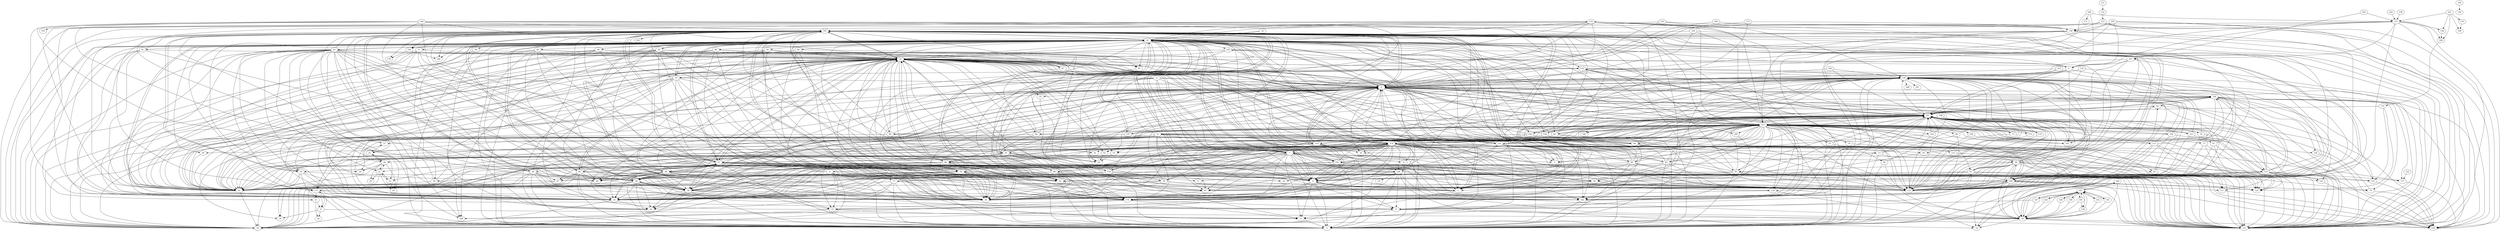 // 0:E:\Postgraduate_study\fastjson\src\main\java\com\alibaba\fastjson\JSON.java
// 1:E:\Postgraduate_study\fastjson\src\main\java\com\alibaba\fastjson\JSONArray.java
// 2:E:\Postgraduate_study\fastjson\src\main\java\com\alibaba\fastjson\JSONAware.java
// 3:E:\Postgraduate_study\fastjson\src\main\java\com\alibaba\fastjson\JSONException.java
// 4:E:\Postgraduate_study\fastjson\src\main\java\com\alibaba\fastjson\JSONObject.java
// 5:E:\Postgraduate_study\fastjson\src\main\java\com\alibaba\fastjson\JSONPObject.java
// 6:E:\Postgraduate_study\fastjson\src\main\java\com\alibaba\fastjson\JSONPatch.java
// 7:E:\Postgraduate_study\fastjson\src\main\java\com\alibaba\fastjson\JSONPath.java
// 8:E:\Postgraduate_study\fastjson\src\main\java\com\alibaba\fastjson\JSONPathException.java
// 9:E:\Postgraduate_study\fastjson\src\main\java\com\alibaba\fastjson\JSONReader.java
// 10:E:\Postgraduate_study\fastjson\src\main\java\com\alibaba\fastjson\JSONStreamAware.java
// 11:E:\Postgraduate_study\fastjson\src\main\java\com\alibaba\fastjson\JSONStreamContext.java
// 12:E:\Postgraduate_study\fastjson\src\main\java\com\alibaba\fastjson\JSONValidator.java
// 13:E:\Postgraduate_study\fastjson\src\main\java\com\alibaba\fastjson\JSONWriter.java
// 14:E:\Postgraduate_study\fastjson\src\main\java\com\alibaba\fastjson\PropertyNamingStrategy.java
// 15:E:\Postgraduate_study\fastjson\src\main\java\com\alibaba\fastjson\TypeReference.java
// 16:E:\Postgraduate_study\fastjson\src\main\java\com\alibaba\fastjson\annotation\JSONCreator.java
// 17:E:\Postgraduate_study\fastjson\src\main\java\com\alibaba\fastjson\annotation\JSONField.java
// 18:E:\Postgraduate_study\fastjson\src\main\java\com\alibaba\fastjson\annotation\JSONPOJOBuilder.java
// 19:E:\Postgraduate_study\fastjson\src\main\java\com\alibaba\fastjson\annotation\JSONType.java
// 20:E:\Postgraduate_study\fastjson\src\main\java\com\alibaba\fastjson\asm\ByteVector.java
// 21:E:\Postgraduate_study\fastjson\src\main\java\com\alibaba\fastjson\asm\ClassReader.java
// 22:E:\Postgraduate_study\fastjson\src\main\java\com\alibaba\fastjson\asm\ClassWriter.java
// 23:E:\Postgraduate_study\fastjson\src\main\java\com\alibaba\fastjson\asm\FieldWriter.java
// 24:E:\Postgraduate_study\fastjson\src\main\java\com\alibaba\fastjson\asm\Item.java
// 25:E:\Postgraduate_study\fastjson\src\main\java\com\alibaba\fastjson\asm\Label.java
// 26:E:\Postgraduate_study\fastjson\src\main\java\com\alibaba\fastjson\asm\MethodCollector.java
// 27:E:\Postgraduate_study\fastjson\src\main\java\com\alibaba\fastjson\asm\MethodVisitor.java
// 28:E:\Postgraduate_study\fastjson\src\main\java\com\alibaba\fastjson\asm\MethodWriter.java
// 29:E:\Postgraduate_study\fastjson\src\main\java\com\alibaba\fastjson\asm\Opcodes.java
// 30:E:\Postgraduate_study\fastjson\src\main\java\com\alibaba\fastjson\asm\Type.java
// 31:E:\Postgraduate_study\fastjson\src\main\java\com\alibaba\fastjson\asm\TypeCollector.java
// 32:E:\Postgraduate_study\fastjson\src\main\java\com\alibaba\fastjson\parser\DefaultExtJSONParser.java
// 33:E:\Postgraduate_study\fastjson\src\main\java\com\alibaba\fastjson\parser\DefaultJSONParser.java
// 34:E:\Postgraduate_study\fastjson\src\main\java\com\alibaba\fastjson\parser\Feature.java
// 35:E:\Postgraduate_study\fastjson\src\main\java\com\alibaba\fastjson\parser\JSONLexer.java
// 36:E:\Postgraduate_study\fastjson\src\main\java\com\alibaba\fastjson\parser\JSONLexerBase.java
// 37:E:\Postgraduate_study\fastjson\src\main\java\com\alibaba\fastjson\parser\JSONReaderScanner.java
// 38:E:\Postgraduate_study\fastjson\src\main\java\com\alibaba\fastjson\parser\JSONScanner.java
// 39:E:\Postgraduate_study\fastjson\src\main\java\com\alibaba\fastjson\parser\JSONToken.java
// 40:E:\Postgraduate_study\fastjson\src\main\java\com\alibaba\fastjson\parser\ParseContext.java
// 41:E:\Postgraduate_study\fastjson\src\main\java\com\alibaba\fastjson\parser\ParserConfig.java
// 42:E:\Postgraduate_study\fastjson\src\main\java\com\alibaba\fastjson\parser\SymbolTable.java
// 43:E:\Postgraduate_study\fastjson\src\main\java\com\alibaba\fastjson\parser\deserializer\ASMDeserializerFactory.java
// 44:E:\Postgraduate_study\fastjson\src\main\java\com\alibaba\fastjson\parser\deserializer\AbstractDateDeserializer.java
// 45:E:\Postgraduate_study\fastjson\src\main\java\com\alibaba\fastjson\parser\deserializer\ArrayListTypeFieldDeserializer.java
// 46:E:\Postgraduate_study\fastjson\src\main\java\com\alibaba\fastjson\parser\deserializer\AutowiredObjectDeserializer.java
// 47:E:\Postgraduate_study\fastjson\src\main\java\com\alibaba\fastjson\parser\deserializer\ContextObjectDeserializer.java
// 48:E:\Postgraduate_study\fastjson\src\main\java\com\alibaba\fastjson\parser\deserializer\DefaultFieldDeserializer.java
// 49:E:\Postgraduate_study\fastjson\src\main\java\com\alibaba\fastjson\parser\deserializer\EnumCreatorDeserializer.java
// 50:E:\Postgraduate_study\fastjson\src\main\java\com\alibaba\fastjson\parser\deserializer\EnumDeserializer.java
// 51:E:\Postgraduate_study\fastjson\src\main\java\com\alibaba\fastjson\parser\deserializer\ExtraProcessable.java
// 52:E:\Postgraduate_study\fastjson\src\main\java\com\alibaba\fastjson\parser\deserializer\ExtraProcessor.java
// 53:E:\Postgraduate_study\fastjson\src\main\java\com\alibaba\fastjson\parser\deserializer\ExtraTypeProvider.java
// 54:E:\Postgraduate_study\fastjson\src\main\java\com\alibaba\fastjson\parser\deserializer\FieldDeserializer.java
// 55:E:\Postgraduate_study\fastjson\src\main\java\com\alibaba\fastjson\parser\deserializer\FieldTypeResolver.java
// 56:E:\Postgraduate_study\fastjson\src\main\java\com\alibaba\fastjson\parser\deserializer\JSONPDeserializer.java
// 57:E:\Postgraduate_study\fastjson\src\main\java\com\alibaba\fastjson\parser\deserializer\JavaBeanDeserializer.java
// 58:E:\Postgraduate_study\fastjson\src\main\java\com\alibaba\fastjson\parser\deserializer\JavaObjectDeserializer.java
// 59:E:\Postgraduate_study\fastjson\src\main\java\com\alibaba\fastjson\parser\deserializer\Jdk8DateCodec.java
// 60:E:\Postgraduate_study\fastjson\src\main\java\com\alibaba\fastjson\parser\deserializer\MapDeserializer.java
// 61:E:\Postgraduate_study\fastjson\src\main\java\com\alibaba\fastjson\parser\deserializer\NumberDeserializer.java
// 62:E:\Postgraduate_study\fastjson\src\main\java\com\alibaba\fastjson\parser\deserializer\ObjectDeserializer.java
// 63:E:\Postgraduate_study\fastjson\src\main\java\com\alibaba\fastjson\parser\deserializer\OptionalCodec.java
// 64:E:\Postgraduate_study\fastjson\src\main\java\com\alibaba\fastjson\parser\deserializer\ParseProcess.java
// 65:E:\Postgraduate_study\fastjson\src\main\java\com\alibaba\fastjson\parser\deserializer\PropertyProcessable.java
// 66:E:\Postgraduate_study\fastjson\src\main\java\com\alibaba\fastjson\parser\deserializer\PropertyProcessableDeserializer.java
// 67:E:\Postgraduate_study\fastjson\src\main\java\com\alibaba\fastjson\parser\deserializer\ResolveFieldDeserializer.java
// 68:E:\Postgraduate_study\fastjson\src\main\java\com\alibaba\fastjson\parser\deserializer\SqlDateDeserializer.java
// 69:E:\Postgraduate_study\fastjson\src\main\java\com\alibaba\fastjson\parser\deserializer\StackTraceElementDeserializer.java
// 70:E:\Postgraduate_study\fastjson\src\main\java\com\alibaba\fastjson\parser\deserializer\ThrowableDeserializer.java
// 71:E:\Postgraduate_study\fastjson\src\main\java\com\alibaba\fastjson\parser\deserializer\TimeDeserializer.java
// 72:E:\Postgraduate_study\fastjson\src\main\java\com\alibaba\fastjson\serializer\ASMSerializerFactory.java
// 73:E:\Postgraduate_study\fastjson\src\main\java\com\alibaba\fastjson\serializer\AdderSerializer.java
// 74:E:\Postgraduate_study\fastjson\src\main\java\com\alibaba\fastjson\serializer\AfterFilter.java
// 75:E:\Postgraduate_study\fastjson\src\main\java\com\alibaba\fastjson\serializer\AnnotationSerializer.java
// 76:E:\Postgraduate_study\fastjson\src\main\java\com\alibaba\fastjson\serializer\AppendableSerializer.java
// 77:E:\Postgraduate_study\fastjson\src\main\java\com\alibaba\fastjson\serializer\ArraySerializer.java
// 78:E:\Postgraduate_study\fastjson\src\main\java\com\alibaba\fastjson\serializer\AtomicCodec.java
// 79:E:\Postgraduate_study\fastjson\src\main\java\com\alibaba\fastjson\serializer\AutowiredObjectSerializer.java
// 80:E:\Postgraduate_study\fastjson\src\main\java\com\alibaba\fastjson\serializer\AwtCodec.java
// 81:E:\Postgraduate_study\fastjson\src\main\java\com\alibaba\fastjson\serializer\BeanContext.java
// 82:E:\Postgraduate_study\fastjson\src\main\java\com\alibaba\fastjson\serializer\BeforeFilter.java
// 83:E:\Postgraduate_study\fastjson\src\main\java\com\alibaba\fastjson\serializer\BigDecimalCodec.java
// 84:E:\Postgraduate_study\fastjson\src\main\java\com\alibaba\fastjson\serializer\BigIntegerCodec.java
// 85:E:\Postgraduate_study\fastjson\src\main\java\com\alibaba\fastjson\serializer\BooleanCodec.java
// 86:E:\Postgraduate_study\fastjson\src\main\java\com\alibaba\fastjson\serializer\ByteBufferCodec.java
// 87:E:\Postgraduate_study\fastjson\src\main\java\com\alibaba\fastjson\serializer\CalendarCodec.java
// 88:E:\Postgraduate_study\fastjson\src\main\java\com\alibaba\fastjson\serializer\CharArrayCodec.java
// 89:E:\Postgraduate_study\fastjson\src\main\java\com\alibaba\fastjson\serializer\CharacterCodec.java
// 90:E:\Postgraduate_study\fastjson\src\main\java\com\alibaba\fastjson\serializer\ClobSerializer.java
// 91:E:\Postgraduate_study\fastjson\src\main\java\com\alibaba\fastjson\serializer\CollectionCodec.java
// 92:E:\Postgraduate_study\fastjson\src\main\java\com\alibaba\fastjson\serializer\ContextObjectSerializer.java
// 93:E:\Postgraduate_study\fastjson\src\main\java\com\alibaba\fastjson\serializer\ContextValueFilter.java
// 94:E:\Postgraduate_study\fastjson\src\main\java\com\alibaba\fastjson\serializer\DateCodec.java
// 95:E:\Postgraduate_study\fastjson\src\main\java\com\alibaba\fastjson\serializer\DoubleSerializer.java
// 96:E:\Postgraduate_study\fastjson\src\main\java\com\alibaba\fastjson\serializer\EnumSerializer.java
// 97:E:\Postgraduate_study\fastjson\src\main\java\com\alibaba\fastjson\serializer\EnumerationSerializer.java
// 98:E:\Postgraduate_study\fastjson\src\main\java\com\alibaba\fastjson\serializer\FieldSerializer.java
// 99:E:\Postgraduate_study\fastjson\src\main\java\com\alibaba\fastjson\serializer\FloatCodec.java
// 100:E:\Postgraduate_study\fastjson\src\main\java\com\alibaba\fastjson\serializer\GuavaCodec.java
// 101:E:\Postgraduate_study\fastjson\src\main\java\com\alibaba\fastjson\serializer\IntegerCodec.java
// 102:E:\Postgraduate_study\fastjson\src\main\java\com\alibaba\fastjson\serializer\JSONAwareSerializer.java
// 103:E:\Postgraduate_study\fastjson\src\main\java\com\alibaba\fastjson\serializer\JSONLibDataFormatSerializer.java
// 104:E:\Postgraduate_study\fastjson\src\main\java\com\alibaba\fastjson\serializer\JSONObjectCodec.java
// 105:E:\Postgraduate_study\fastjson\src\main\java\com\alibaba\fastjson\serializer\JSONSerializable.java
// 106:E:\Postgraduate_study\fastjson\src\main\java\com\alibaba\fastjson\serializer\JSONSerializableSerializer.java
// 107:E:\Postgraduate_study\fastjson\src\main\java\com\alibaba\fastjson\serializer\JSONSerializer.java
// 108:E:\Postgraduate_study\fastjson\src\main\java\com\alibaba\fastjson\serializer\JSONSerializerMap.java
// 109:E:\Postgraduate_study\fastjson\src\main\java\com\alibaba\fastjson\serializer\JavaBeanSerializer.java
// 110:E:\Postgraduate_study\fastjson\src\main\java\com\alibaba\fastjson\serializer\JodaCodec.java
// 111:E:\Postgraduate_study\fastjson\src\main\java\com\alibaba\fastjson\serializer\LabelFilter.java
// 112:E:\Postgraduate_study\fastjson\src\main\java\com\alibaba\fastjson\serializer\Labels.java
// 113:E:\Postgraduate_study\fastjson\src\main\java\com\alibaba\fastjson\serializer\ListSerializer.java
// 114:E:\Postgraduate_study\fastjson\src\main\java\com\alibaba\fastjson\serializer\LongCodec.java
// 115:E:\Postgraduate_study\fastjson\src\main\java\com\alibaba\fastjson\serializer\MapSerializer.java
// 116:E:\Postgraduate_study\fastjson\src\main\java\com\alibaba\fastjson\serializer\MiscCodec.java
// 117:E:\Postgraduate_study\fastjson\src\main\java\com\alibaba\fastjson\serializer\NameFilter.java
// 118:E:\Postgraduate_study\fastjson\src\main\java\com\alibaba\fastjson\serializer\ObjectArrayCodec.java
// 119:E:\Postgraduate_study\fastjson\src\main\java\com\alibaba\fastjson\serializer\ObjectSerializer.java
// 120:E:\Postgraduate_study\fastjson\src\main\java\com\alibaba\fastjson\serializer\PascalNameFilter.java
// 121:E:\Postgraduate_study\fastjson\src\main\java\com\alibaba\fastjson\serializer\PrimitiveArraySerializer.java
// 122:E:\Postgraduate_study\fastjson\src\main\java\com\alibaba\fastjson\serializer\PropertyFilter.java
// 123:E:\Postgraduate_study\fastjson\src\main\java\com\alibaba\fastjson\serializer\PropertyPreFilter.java
// 124:E:\Postgraduate_study\fastjson\src\main\java\com\alibaba\fastjson\serializer\ReferenceCodec.java
// 125:E:\Postgraduate_study\fastjson\src\main\java\com\alibaba\fastjson\serializer\SerialContext.java
// 126:E:\Postgraduate_study\fastjson\src\main\java\com\alibaba\fastjson\serializer\SerializeBeanInfo.java
// 127:E:\Postgraduate_study\fastjson\src\main\java\com\alibaba\fastjson\serializer\SerializeConfig.java
// 128:E:\Postgraduate_study\fastjson\src\main\java\com\alibaba\fastjson\serializer\SerializeFilter.java
// 129:E:\Postgraduate_study\fastjson\src\main\java\com\alibaba\fastjson\serializer\SerializeFilterable.java
// 130:E:\Postgraduate_study\fastjson\src\main\java\com\alibaba\fastjson\serializer\SerializeWriter.java
// 131:E:\Postgraduate_study\fastjson\src\main\java\com\alibaba\fastjson\serializer\SerializerFeature.java
// 132:E:\Postgraduate_study\fastjson\src\main\java\com\alibaba\fastjson\serializer\SimpleDateFormatSerializer.java
// 133:E:\Postgraduate_study\fastjson\src\main\java\com\alibaba\fastjson\serializer\SimplePropertyPreFilter.java
// 134:E:\Postgraduate_study\fastjson\src\main\java\com\alibaba\fastjson\serializer\StringCodec.java
// 135:E:\Postgraduate_study\fastjson\src\main\java\com\alibaba\fastjson\serializer\ToStringSerializer.java
// 136:E:\Postgraduate_study\fastjson\src\main\java\com\alibaba\fastjson\serializer\ValueFilter.java
// 137:E:\Postgraduate_study\fastjson\src\main\java\com\alibaba\fastjson\spi\Module.java
// 138:E:\Postgraduate_study\fastjson\src\main\java\com\alibaba\fastjson\support\config\FastJsonConfig.java
// 139:E:\Postgraduate_study\fastjson\src\main\java\com\alibaba\fastjson\support\geo\Feature.java
// 140:E:\Postgraduate_study\fastjson\src\main\java\com\alibaba\fastjson\support\geo\FeatureCollection.java
// 141:E:\Postgraduate_study\fastjson\src\main\java\com\alibaba\fastjson\support\geo\Geometry.java
// 142:E:\Postgraduate_study\fastjson\src\main\java\com\alibaba\fastjson\support\geo\GeometryCollection.java
// 143:E:\Postgraduate_study\fastjson\src\main\java\com\alibaba\fastjson\support\geo\LineString.java
// 144:E:\Postgraduate_study\fastjson\src\main\java\com\alibaba\fastjson\support\geo\MultiLineString.java
// 145:E:\Postgraduate_study\fastjson\src\main\java\com\alibaba\fastjson\support\geo\MultiPoint.java
// 146:E:\Postgraduate_study\fastjson\src\main\java\com\alibaba\fastjson\support\geo\MultiPolygon.java
// 147:E:\Postgraduate_study\fastjson\src\main\java\com\alibaba\fastjson\support\geo\Point.java
// 148:E:\Postgraduate_study\fastjson\src\main\java\com\alibaba\fastjson\support\geo\Polygon.java
// 149:E:\Postgraduate_study\fastjson\src\main\java\com\alibaba\fastjson\support\hsf\HSFJSONUtils.java
// 150:E:\Postgraduate_study\fastjson\src\main\java\com\alibaba\fastjson\support\hsf\MethodLocator.java
// 151:E:\Postgraduate_study\fastjson\src\main\java\com\alibaba\fastjson\support\jaxrs\FastJsonAutoDiscoverable.java
// 152:E:\Postgraduate_study\fastjson\src\main\java\com\alibaba\fastjson\support\jaxrs\FastJsonFeature.java
// 153:E:\Postgraduate_study\fastjson\src\main\java\com\alibaba\fastjson\support\jaxrs\FastJsonProvider.java
// 154:E:\Postgraduate_study\fastjson\src\main\java\com\alibaba\fastjson\support\moneta\MonetaCodec.java
// 155:E:\Postgraduate_study\fastjson\src\main\java\com\alibaba\fastjson\support\retrofit\Retrofit2ConverterFactory.java
// 156:E:\Postgraduate_study\fastjson\src\main\java\com\alibaba\fastjson\support\spring\FastJsonContainer.java
// 157:E:\Postgraduate_study\fastjson\src\main\java\com\alibaba\fastjson\support\spring\FastJsonHttpMessageConverter.java
// 158:E:\Postgraduate_study\fastjson\src\main\java\com\alibaba\fastjson\support\spring\FastJsonHttpMessageConverter4.java
// 159:E:\Postgraduate_study\fastjson\src\main\java\com\alibaba\fastjson\support\spring\FastJsonJsonView.java
// 160:E:\Postgraduate_study\fastjson\src\main\java\com\alibaba\fastjson\support\spring\FastJsonRedisSerializer.java
// 161:E:\Postgraduate_study\fastjson\src\main\java\com\alibaba\fastjson\support\spring\FastJsonViewResponseBodyAdvice.java
// 162:E:\Postgraduate_study\fastjson\src\main\java\com\alibaba\fastjson\support\spring\FastJsonpHttpMessageConverter4.java
// 163:E:\Postgraduate_study\fastjson\src\main\java\com\alibaba\fastjson\support\spring\FastJsonpResponseBodyAdvice.java
// 164:E:\Postgraduate_study\fastjson\src\main\java\com\alibaba\fastjson\support\spring\FastjsonSockJsMessageCodec.java
// 165:E:\Postgraduate_study\fastjson\src\main\java\com\alibaba\fastjson\support\spring\GenericFastJsonRedisSerializer.java
// 166:E:\Postgraduate_study\fastjson\src\main\java\com\alibaba\fastjson\support\spring\JSONPResponseBodyAdvice.java
// 167:E:\Postgraduate_study\fastjson\src\main\java\com\alibaba\fastjson\support\spring\MappingFastJsonValue.java
// 168:E:\Postgraduate_study\fastjson\src\main\java\com\alibaba\fastjson\support\spring\PropertyPreFilters.java
// 169:E:\Postgraduate_study\fastjson\src\main\java\com\alibaba\fastjson\support\spring\annotation\FastJsonFilter.java
// 170:E:\Postgraduate_study\fastjson\src\main\java\com\alibaba\fastjson\support\spring\annotation\FastJsonView.java
// 171:E:\Postgraduate_study\fastjson\src\main\java\com\alibaba\fastjson\support\spring\annotation\ResponseJSONP.java
// 172:E:\Postgraduate_study\fastjson\src\main\java\com\alibaba\fastjson\support\spring\messaging\MappingFastJsonMessageConverter.java
// 173:E:\Postgraduate_study\fastjson\src\main\java\com\alibaba\fastjson\support\springfox\SwaggerJsonSerializer.java
// 174:E:\Postgraduate_study\fastjson\src\main\java\com\alibaba\fastjson\util\ASMClassLoader.java
// 175:E:\Postgraduate_study\fastjson\src\main\java\com\alibaba\fastjson\util\ASMUtils.java
// 176:E:\Postgraduate_study\fastjson\src\main\java\com\alibaba\fastjson\util\AntiCollisionHashMap.java
// 177:E:\Postgraduate_study\fastjson\src\main\java\com\alibaba\fastjson\util\Base64.java
// 178:E:\Postgraduate_study\fastjson\src\main\java\com\alibaba\fastjson\util\BiFunction.java
// 179:E:\Postgraduate_study\fastjson\src\main\java\com\alibaba\fastjson\util\FieldInfo.java
// 180:E:\Postgraduate_study\fastjson\src\main\java\com\alibaba\fastjson\util\Function.java
// 181:E:\Postgraduate_study\fastjson\src\main\java\com\alibaba\fastjson\util\GenericArrayTypeImpl.java
// 182:E:\Postgraduate_study\fastjson\src\main\java\com\alibaba\fastjson\util\IOUtils.java
// 183:E:\Postgraduate_study\fastjson\src\main\java\com\alibaba\fastjson\util\IdentityHashMap.java
// 184:E:\Postgraduate_study\fastjson\src\main\java\com\alibaba\fastjson\util\JavaBeanInfo.java
// 185:E:\Postgraduate_study\fastjson\src\main\java\com\alibaba\fastjson\util\ModuleUtil.java
// 186:E:\Postgraduate_study\fastjson\src\main\java\com\alibaba\fastjson\util\ParameterizedTypeImpl.java
// 187:E:\Postgraduate_study\fastjson\src\main\java\com\alibaba\fastjson\util\RyuDouble.java
// 188:E:\Postgraduate_study\fastjson\src\main\java\com\alibaba\fastjson\util\RyuFloat.java
// 189:E:\Postgraduate_study\fastjson\src\main\java\com\alibaba\fastjson\util\ServiceLoader.java
// 190:E:\Postgraduate_study\fastjson\src\main\java\com\alibaba\fastjson\util\ThreadLocalCache.java
// 191:E:\Postgraduate_study\fastjson\src\main\java\com\alibaba\fastjson\util\TypeUtils.java
// 192:E:\Postgraduate_study\fastjson\src\main\java\com\alibaba\fastjson\util\UTF8Decoder.java
digraph
{
	110 -> 191;
	129 -> 82;
	165 -> 131;
	137 -> 41;
	5 -> 0;
	57 -> 33;
	157 -> 156;
	33 -> 65;
	99 -> 3;
	57 -> 34;
	57 -> 35;
	33 -> 67;
	57 -> 36;
	33 -> 60;
	7 -> 98;
	106 -> 105;
	33 -> 62;
	106 -> 107;
	33 -> 57;
	41 -> 15;
	41 -> 14;
	91 -> 33;
	41 -> 17;
	41 -> 16;
	41 -> 19;
	91 -> 35;
	79 -> 119;
	91 -> 39;
	173 -> 107;
	36 -> 0;
	119 -> 107;
	157 -> 168;
	129 -> 74;
	157 -> 167;
	33 -> 53;
	70 -> 191;
	33 -> 54;
	33 -> 55;
	57 -> 40;
	57 -> 41;
	36 -> 3;
	33 -> 51;
	152 -> 153;
	33 -> 52;
	106 -> 119;
	74 -> 107;
	57 -> 39;
	144 -> 141;
	129 -> 81;
	50 -> 62;
	87 -> 107;
	37 -> 182;
	57 -> 50;
	154 -> 62;
	173 -> 130;
	160 -> 138;
	33 -> 42;
	83 -> 62;
	33 -> 40;
	57 -> 54;
	33 -> 41;
	33 -> 39;
	33 -> 35;
	57 -> 48;
	33 -> 36;
	91 -> 191;
	33 -> 38;
	66 -> 65;
	149 -> 150;
	66 -> 62;
	57 -> 60;
	70 -> 179;
	87 -> 119;
	6 -> 19;
	7 -> 62;
	33 -> 34;
	157 -> 186;
	57 -> 62;
	173 -> 119;
	74 -> 128;
	57 -> 59;
	44 -> 3;
	6 -> 17;
	190 -> 192;
	61 -> 3;
	44 -> 0;
	15 -> 12;
	160 -> 0;
	49 -> 33;
	83 -> 33;
	83 -> 35;
	114 -> 119;
	95 -> 107;
	83 -> 39;
	91 -> 131;
	91 -> 130;
	98 -> 0;
	157 -> 128;
	87 -> 131;
	135 -> 107;
	91 -> 62;
	87 -> 130;
	110 -> 131;
	110 -> 130;
	33 -> 81;
	137 -> 62;
	157 -> 138;
	54 -> 191;
	136 -> 128;
	157 -> 131;
	135 -> 119;
	149 -> 191;
	58 -> 62;
	49 -> 62;
	33 -> 70;
	98 -> 19;
	83 -> 191;
	98 -> 17;
	45 -> 0;
	127 -> 3;
	127 -> 2;
	62 -> 0;
	114 -> 107;
	25 -> 28;
	127 -> 0;
	95 -> 119;
	41 -> 175;
	41 -> 174;
	153 -> 3;
	135 -> 130;
	153 -> 0;
	58 -> 39;
	102 -> 130;
	96 -> 119;
	7 -> 8;
	25 -> 20;
	7 -> 3;
	41 -> 99;
	33 -> 191;
	7 -> 4;
	89 -> 39;
	110 -> 107;
	7 -> 0;
	7 -> 1;
	54 -> 3;
	54 -> 179;
	7 -> 2;
	7 -> 127;
	41 -> 179;
	179 -> 191;
	146 -> 19;
	95 -> 130;
	56 -> 33;
	95 -> 131;
	179 -> 12;
	41 -> 91;
	179 -> 15;
	89 -> 33;
	41 -> 94;
	114 -> 62;
	41 -> 88;
	41 -> 87;
	41 -> 89;
	23 -> 22;
	48 -> 62;
	179 -> 17;
	23 -> 20;
	179 -> 186;
	7 -> 109;
	41 -> 191;
	41 -> 80;
	99 -> 33;
	89 -> 62;
	41 -> 84;
	41 -> 83;
	41 -> 86;
	41 -> 85;
	148 -> 141;
	41 -> 78;
	87 -> 182;
	96 -> 130;
	48 -> 54;
	144 -> 19;
	48 -> 57;
	48 -> 58;
	41 -> 186;
	41 -> 185;
	48 -> 39;
	41 -> 184;
	41 -> 183;
	41 -> 182;
	7 -> 119;
	41 -> 180;
	41 -> 71;
	41 -> 70;
	59 -> 92;
	41 -> 66;
	41 -> 65;
	99 -> 39;
	58 -> 33;
	41 -> 68;
	110 -> 119;
	48 -> 40;
	41 -> 69;
	48 -> 41;
	4 -> 1;
	99 -> 35;
	4 -> 0;
	4 -> 3;
	41 -> 189;
	48 -> 47;
	66 -> 39;
	6 -> 7;
	6 -> 4;
	6 -> 3;
	6 -> 0;
	56 -> 62;
	41 -> 60;
	38 -> 175;
	41 -> 62;
	41 -> 61;
	41 -> 63;
	41 -> 54;
	41 -> 57;
	41 -> 56;
	41 -> 59;
	41 -> 58;
	143 -> 141;
	48 -> 33;
	45 -> 186;
	84 -> 39;
	96 -> 3;
	48 -> 17;
	31 -> 19;
	101 -> 130;
	101 -> 131;
	38 -> 182;
	84 -> 33;
	84 -> 35;
	99 -> 62;
	41 -> 50;
	153 -> 138;
	41 -> 43;
	41 -> 46;
	118 -> 1;
	41 -> 45;
	41 -> 48;
	153 -> 131;
	41 -> 49;
	6 -> 38;
	92 -> 81;
	6 -> 34;
	6 -> 36;
	102 -> 119;
	56 -> 42;
	101 -> 107;
	38 -> 191;
	31 -> 26;
	41 -> 42;
	60 -> 4;
	60 -> 3;
	60 -> 1;
	60 -> 0;
	41 -> 34;
	31 -> 30;
	151 -> 152;
	56 -> 39;
	153 -> 128;
	56 -> 36;
	154 -> 33;
	145 -> 141;
	129 -> 93;
	102 -> 107;
	101 -> 119;
	41 -> 31;
	41 -> 21;
	84 -> 62;
	66 -> 33;
	45 -> 179;
	31 -> 175;
	80 -> 0;
	59 -> 47;
	36 -> 191;
	88 -> 33;
	80 -> 3;
	116 -> 182;
	89 -> 191;
	86 -> 119;
	33 -> 114;
	132 -> 130;
	72 -> 17;
	72 -> 19;
	100 -> 107;
	63 -> 191;
	113 -> 107;
	118 -> 125;
	59 -> 39;
	113 -> 109;
	59 -> 38;
	118 -> 35;
	59 -> 35;
	33 -> 127;
	118 -> 119;
	59 -> 36;
	59 -> 33;
	118 -> 39;
	1 -> 41;
	86 -> 107;
	118 -> 33;
	72 -> 27;
	100 -> 119;
	72 -> 28;
	72 -> 29;
	9 -> 3;
	72 -> 22;
	72 -> 23;
	72 -> 25;
	48 -> 3;
	118 -> 107;
	132 -> 119;
	33 -> 134;
	7 -> 184;
	7 -> 182;
	33 -> 7;
	33 -> 0;
	33 -> 1;
	107 -> 3;
	107 -> 0;
	33 -> 4;
	86 -> 130;
	33 -> 3;
	116 -> 191;
	17 -> 131;
	7 -> 191;
	134 -> 107;
	36 -> 182;
	35 -> 34;
	185 -> 178;
	139 -> 19;
	118 -> 62;
	59 -> 81;
	111 -> 128;
	109 -> 17;
	109 -> 19;
	134 -> 119;
	63 -> 3;
	137 -> 119;
	109 -> 14;
	185 -> 180;
	137 -> 127;
	88 -> 62;
	35 -> 42;
	8 -> 3;
	68 -> 39;
	49 -> 3;
	68 -> 38;
	78 -> 1;
	113 -> 130;
	68 -> 44;
	164 -> 107;
	113 -> 131;
	7 -> 179;
	84 -> 191;
	94 -> 3;
	59 -> 62;
	118 -> 40;
	33 -> 179;
	115 -> 109;
	115 -> 107;
	174 -> 82;
	174 -> 81;
	162 -> 157;
	52 -> 64;
	61 -> 191;
	89 -> 130;
	113 -> 125;
	72 -> 30;
	134 -> 130;
	134 -> 131;
	130 -> 182;
	94 -> 0;
	130 -> 188;
	130 -> 187;
	164 -> 130;
	161 -> 157;
	161 -> 156;
	174 -> 93;
	174 -> 92;
	68 -> 62;
	72 -> 41;
	4 -> 191;
	88 -> 35;
	138 -> 34;
	113 -> 119;
	88 -> 39;
	38 -> 0;
	161 -> 169;
	161 -> 168;
	38 -> 3;
	113 -> 191;
	90 -> 3;
	115 -> 129;
	115 -> 127;
	161 -> 170;
	138 -> 41;
	116 -> 107;
	115 -> 125;
	115 -> 122;
	115 -> 123;
	98 -> 95;
	81 -> 179;
	89 -> 119;
	98 -> 92;
	98 -> 99;
	32 -> 41;
	66 -> 3;
	5 -> 12;
	83 -> 130;
	83 -> 131;
	115 -> 119;
	168 -> 133;
	115 -> 117;
	118 -> 191;
	9 -> 35;
	9 -> 34;
	165 -> 0;
	9 -> 33;
	9 -> 39;
	9 -> 37;
	98 -> 81;
	191 -> 87;
	89 -> 107;
	130 -> 131;
	165 -> 41;
	175 -> 17;
	155 -> 34;
	138 -> 64;
	167 -> 130;
	167 -> 131;
	50 -> 3;
	114 -> 130;
	114 -> 131;
	155 -> 41;
	116 -> 119;
	9 -> 12;
	9 -> 11;
	115 -> 131;
	9 -> 15;
	115 -> 130;
	109 -> 3;
	175 -> 21;
	109 -> 0;
	9 -> 191;
	84 -> 130;
	84 -> 131;
	82 -> 107;
	15 -> 186;
	191 -> 36;
	191 -> 38;
	37 -> 0;
	19 -> 41;
	55 -> 64;
	165 -> 182;
	37 -> 3;
	85 -> 107;
	191 -> 33;
	191 -> 34;
	85 -> 62;
	116 -> 130;
	116 -> 131;
	19 -> 131;
	132 -> 107;
	164 -> 0;
	166 -> 157;
	19 -> 34;
	85 -> 119;
	117 -> 128;
	191 -> 41;
	19 -> 128;
	32 -> 33;
	191 -> 1;
	191 -> 4;
	191 -> 3;
	22 -> 20;
	22 -> 23;
	191 -> 0;
	145 -> 19;
	82 -> 128;
	68 -> 191;
	84 -> 119;
	166 -> 171;
	83 -> 107;
	191 -> 50;
	191 -> 57;
	22 -> 30;
	114 -> 191;
	15 -> 191;
	65 -> 64;
	33 -> 101;
	84 -> 107;
	166 -> 182;
	83 -> 119;
	118 -> 130;
	191 -> 62;
	22 -> 24;
	118 -> 131;
	85 -> 39;
	67 -> 191;
	85 -> 33;
	19 -> 14;
	191 -> 5;
	22 -> 28;
	85 -> 35;
	189 -> 182;
	5 -> 107;
	5 -> 105;
	116 -> 10;
	120 -> 117;
	78 -> 62;
	93 -> 128;
	43 -> 191;
	45 -> 54;
	109 -> 179;
	138 -> 128;
	138 -> 127;
	184 -> 175;
	133 -> 107;
	184 -> 179;
	80 -> 130;
	80 -> 131;
	62 -> 41;
	54 -> 81;
	98 -> 130;
	62 -> 33;
	43 -> 182;
	98 -> 131;
	62 -> 34;
	43 -> 184;
	72 -> 131;
	45 -> 62;
	0 -> 109;
	0 -> 105;
	0 -> 107;
	43 -> 179;
	43 -> 175;
	191 -> 14;
	133 -> 123;
	86 -> 33;
	191 -> 17;
	133 -> 125;
	43 -> 174;
	104 -> 130;
	59 -> 4;
	191 -> 19;
	86 -> 39;
	163 -> 167;
	149 -> 40;
	149 -> 42;
	68 -> 3;
	184 -> 191;
	45 -> 33;
	101 -> 62;
	167 -> 5;
	45 -> 34;
	45 -> 35;
	68 -> 0;
	80 -> 107;
	87 -> 94;
	87 -> 92;
	59 -> 0;
	85 -> 130;
	91 -> 1;
	85 -> 131;
	13 -> 107;
	0 -> 119;
	45 -> 39;
	5 -> 131;
	36 -> 35;
	5 -> 130;
	1 -> 191;
	36 -> 34;
	138 -> 131;
	98 -> 115;
	149 -> 33;
	149 -> 36;
	149 -> 35;
	98 -> 119;
	80 -> 119;
	45 -> 40;
	45 -> 41;
	149 -> 39;
	110 -> 92;
	12 -> 3;
	142 -> 19;
	86 -> 62;
	141 -> 19;
	69 -> 62;
	159 -> 138;
	98 -> 107;
	45 -> 12;
	98 -> 109;
	159 -> 131;
	175 -> 31;
	184 -> 131;
	109 -> 131;
	109 -> 130;
	109 -> 129;
	83 -> 3;
	109 -> 126;
	110 -> 81;
	85 -> 191;
	109 -> 125;
	45 -> 15;
	109 -> 128;
	109 -> 127;
	78 -> 33;
	54 -> 41;
	78 -> 35;
	141 -> 139;
	163 -> 157;
	141 -> 140;
	182 -> 3;
	141 -> 142;
	167 -> 105;
	167 -> 107;
	53 -> 64;
	87 -> 81;
	109 -> 119;
	69 -> 39;
	87 -> 47;
	72 -> 125;
	149 -> 4;
	54 -> 33;
	13 -> 130;
	13 -> 131;
	72 -> 126;
	149 -> 1;
	72 -> 129;
	149 -> 0;
	166 -> 5;
	112 -> 111;
	84 -> 3;
	67 -> 1;
	78 -> 39;
	159 -> 5;
	109 -> 111;
	159 -> 0;
	109 -> 107;
	71 -> 62;
	44 -> 34;
	44 -> 33;
	159 -> 128;
	13 -> 3;
	69 -> 34;
	69 -> 35;
	108 -> 119;
	87 -> 62;
	69 -> 33;
	155 -> 131;
	63 -> 119;
	102 -> 2;
	110 -> 0;
	44 -> 39;
	155 -> 138;
	44 -> 38;
	99 -> 191;
	148 -> 19;
	110 -> 4;
	44 -> 36;
	44 -> 35;
	142 -> 141;
	94 -> 62;
	61 -> 39;
	44 -> 41;
	174 -> 62;
	61 -> 35;
	61 -> 34;
	61 -> 33;
	103 -> 107;
	94 -> 182;
	63 -> 107;
	147 -> 141;
	134 -> 35;
	134 -> 33;
	44 -> 47;
	134 -> 39;
	0 -> 182;
	174 -> 74;
	103 -> 119;
	61 -> 62;
	72 -> 81;
	71 -> 36;
	109 -> 81;
	71 -> 35;
	109 -> 82;
	71 -> 33;
	141 -> 143;
	71 -> 39;
	141 -> 144;
	174 -> 46;
	141 -> 145;
	71 -> 38;
	141 -> 146;
	141 -> 147;
	141 -> 148;
	174 -> 48;
	68 -> 36;
	68 -> 33;
	63 -> 130;
	44 -> 62;
	174 -> 42;
	174 -> 41;
	174 -> 40;
	0 -> 191;
	109 -> 74;
	154 -> 130;
	116 -> 62;
	174 -> 57;
	155 -> 127;
	98 -> 191;
	124 -> 39;
	184 -> 34;
	130 -> 3;
	130 -> 0;
	174 -> 54;
	103 -> 130;
	174 -> 53;
	174 -> 52;
	174 -> 51;
	124 -> 33;
	1 -> 12;
	48 -> 179;
	0 -> 127;
	146 -> 141;
	0 -> 128;
	0 -> 129;
	104 -> 119;
	134 -> 62;
	36 -> 42;
	36 -> 39;
	36 -> 38;
	103 -> 4;
	154 -> 119;
	104 -> 115;
	109 -> 98;
	101 -> 39;
	116 -> 41;
	21 -> 26;
	174 -> 36;
	174 -> 35;
	174 -> 34;
	38 -> 42;
	174 -> 33;
	0 -> 130;
	174 -> 39;
	0 -> 131;
	174 -> 38;
	174 -> 37;
	184 -> 16;
	98 -> 179;
	184 -> 17;
	184 -> 14;
	21 -> 31;
	104 -> 107;
	184 -> 18;
	184 -> 19;
	101 -> 33;
	139 -> 141;
	101 -> 35;
	28 -> 20;
	38 -> 36;
	38 -> 39;
	69 -> 3;
	38 -> 34;
	94 -> 38;
	38 -> 35;
	94 -> 39;
	116 -> 33;
	94 -> 36;
	28 -> 29;
	44 -> 191;
	116 -> 35;
	69 -> 0;
	28 -> 27;
	28 -> 24;
	94 -> 33;
	28 -> 25;
	28 -> 22;
	94 -> 191;
	116 -> 39;
	138 -> 182;
	99 -> 131;
	99 -> 130;
	124 -> 62;
	46 -> 62;
	28 -> 30;
	75 -> 3;
	174 -> 13;
	75 -> 0;
	94 -> 44;
	75 -> 4;
	174 -> 15;
	174 -> 9;
	13 -> 11;
	174 -> 10;
	174 -> 8;
	154 -> 107;
	126 -> 19;
	174 -> 4;
	174 -> 7;
	100 -> 130;
	174 -> 1;
	174 -> 0;
	174 -> 3;
	174 -> 2;
	72 -> 3;
	60 -> 39;
	43 -> 33;
	56 -> 5;
	73 -> 119;
	56 -> 3;
	78 -> 131;
	60 -> 33;
	60 -> 34;
	60 -> 35;
	78 -> 130;
	191 -> 179;
	191 -> 178;
	147 -> 19;
	172 -> 138;
	147 -> 17;
	43 -> 25;
	47 -> 62;
	43 -> 23;
	43 -> 29;
	99 -> 119;
	59 -> 119;
	127 -> 63;
	43 -> 27;
	43 -> 28;
	43 -> 40;
	43 -> 41;
	43 -> 42;
	60 -> 40;
	60 -> 41;
	50 -> 191;
	60 -> 47;
	127 -> 59;
	43 -> 36;
	43 -> 34;
	43 -> 35;
	94 -> 107;
	43 -> 39;
	41 -> 110;
	115 -> 4;
	115 -> 0;
	121 -> 107;
	105 -> 107;
	60 -> 57;
	73 -> 130;
	41 -> 118;
	41 -> 116;
	41 -> 114;
	43 -> 22;
	60 -> 62;
	121 -> 119;
	92 -> 119;
	97 -> 130;
	191 -> 186;
	100 -> 4;
	174 -> 109;
	97 -> 131;
	191 -> 185;
	174 -> 107;
	191 -> 182;
	191 -> 180;
	87 -> 0;
	191 -> 181;
	59 -> 107;
	99 -> 107;
	41 -> 101;
	41 -> 100;
	4 -> 34;
	94 -> 130;
	94 -> 131;
	101 -> 3;
	114 -> 39;
	101 -> 4;
	127 -> 191;
	191 -> 126;
	97 -> 125;
	129 -> 130;
	129 -> 131;
	154 -> 4;
	75 -> 107;
	191 -> 131;
	129 -> 136;
	175 -> 182;
	114 -> 35;
	107 -> 119;
	41 -> 137;
	114 -> 33;
	41 -> 134;
	127 -> 189;
	143 -> 19;
	97 -> 119;
	129 -> 128;
	4 -> 41;
	127 -> 183;
	127 -> 99;
	129 -> 122;
	129 -> 123;
	127 -> 94;
	57 -> 191;
	127 -> 91;
	127 -> 98;
	158 -> 157;
	41 -> 124;
	127 -> 97;
	127 -> 96;
	127 -> 95;
	175 -> 191;
	41 -> 154;
	4 -> 12;
	43 -> 50;
	63 -> 39;
	127 -> 179;
	107 -> 131;
	107 -> 130;
	97 -> 107;
	127 -> 90;
	43 -> 54;
	140 -> 139;
	107 -> 134;
	4 -> 15;
	63 -> 33;
	57 -> 184;
	127 -> 175;
	41 -> 0;
	127 -> 174;
	127 -> 173;
	156 -> 168;
	41 -> 4;
	116 -> 4;
	41 -> 3;
	127 -> 89;
	116 -> 7;
	41 -> 1;
	116 -> 0;
	41 -> 7;
	59 -> 130;
	41 -> 5;
	59 -> 131;
	116 -> 3;
	127 -> 83;
	101 -> 191;
	4 -> 17;
	127 -> 80;
	127 -> 87;
	127 -> 86;
	127 -> 85;
	94 -> 119;
	127 -> 84;
	140 -> 141;
	172 -> 0;
	57 -> 179;
	43 -> 62;
	155 -> 0;
	96 -> 107;
	172 -> 4;
	107 -> 125;
	73 -> 107;
	88 -> 0;
	88 -> 3;
	126 -> 179;
	127 -> 79;
	127 -> 78;
	127 -> 77;
	127 -> 72;
	107 -> 127;
	107 -> 129;
	43 -> 57;
	127 -> 76;
	127 -> 75;
	127 -> 73;
	7 -> 12;
	127 -> 154;
	76 -> 119;
	153 -> 34;
	59 -> 191;
	0 -> 41;
	129 -> 0;
	87 -> 33;
	63 -> 62;
	108 -> 127;
	123 -> 107;
	91 -> 109;
	87 -> 39;
	122 -> 128;
	87 -> 35;
	91 -> 107;
	0 -> 35;
	0 -> 36;
	0 -> 38;
	0 -> 39;
	184 -> 0;
	100 -> 62;
	0 -> 33;
	0 -> 34;
	80 -> 62;
	159 -> 182;
	0 -> 1;
	70 -> 3;
	0 -> 3;
	0 -> 2;
	90 -> 119;
	0 -> 4;
	70 -> 0;
	174 -> 186;
	127 -> 135;
	42 -> 0;
	127 -> 134;
	174 -> 184;
	77 -> 107;
	174 -> 182;
	127 -> 137;
	91 -> 119;
	129 -> 117;
	127 -> 131;
	70 -> 62;
	184 -> 3;
	58 -> 191;
	80 -> 33;
	129 -> 111;
	80 -> 39;
	174 -> 179;
	85 -> 3;
	27 -> 25;
	80 -> 35;
	127 -> 124;
	17 -> 34;
	127 -> 121;
	127 -> 128;
	174 -> 191;
	67 -> 54;
	127 -> 126;
	110 -> 62;
	70 -> 57;
	0 -> 15;
	129 -> 107;
	70 -> 54;
	76 -> 107;
	0 -> 19;
	57 -> 4;
	75 -> 119;
	0 -> 10;
	80 -> 40;
	0 -> 12;
	57 -> 0;
	57 -> 3;
	127 -> 129;
	91 -> 125;
	127 -> 113;
	127 -> 110;
	7 -> 57;
	127 -> 116;
	127 -> 115;
	127 -> 114;
	92 -> 107;
	7 -> 54;
	70 -> 41;
	71 -> 3;
	77 -> 125;
	100 -> 33;
	174 -> 119;
	124 -> 119;
	174 -> 117;
	127 -> 119;
	127 -> 118;
	174 -> 112;
	174 -> 111;
	174 -> 131;
	127 -> 102;
	127 -> 101;
	174 -> 130;
	127 -> 100;
	77 -> 119;
	127 -> 106;
	78 -> 107;
	127 -> 105;
	70 -> 39;
	170 -> 169;
	127 -> 104;
	121 -> 130;
	121 -> 131;
	67 -> 33;
	70 -> 34;
	70 -> 35;
	72 -> 179;
	127 -> 19;
	70 -> 33;
	50 -> 17;
	140 -> 19;
	107 -> 182;
	7 -> 41;
	127 -> 14;
	72 -> 174;
	124 -> 107;
	72 -> 175;
	127 -> 17;
	174 -> 129;
	174 -> 128;
	127 -> 109;
	174 -> 127;
	174 -> 126;
	174 -> 125;
	127 -> 10;
	174 -> 123;
	174 -> 122;
	7 -> 36;
	1 -> 4;
	7 -> 34;
	76 -> 131;
	78 -> 119;
	7 -> 35;
	1 -> 0;
	7 -> 39;
	114 -> 3;
	57 -> 12;
	114 -> 4;
	110 -> 33;
	7 -> 33;
	109 -> 191;
	110 -> 35;
	0 -> 64;
	71 -> 191;
	110 -> 39;
	123 -> 128;
	37 -> 36;
	37 -> 35;
	174 -> 136;
	76 -> 130;
	90 -> 107;
	50 -> 33;
	93 -> 81;
	50 -> 34;
	37 -> 39;
	50 -> 35;
	77 -> 130;
	77 -> 131;
	50 -> 39;
	57 -> 19;
	0 -> 52;
	157 -> 5;
	0 -> 53;
	47 -> 33;
	57 -> 17;
	157 -> 3;
	0 -> 55;
	157 -> 0;
	37 -> 42;
	72 -> 191;
}
